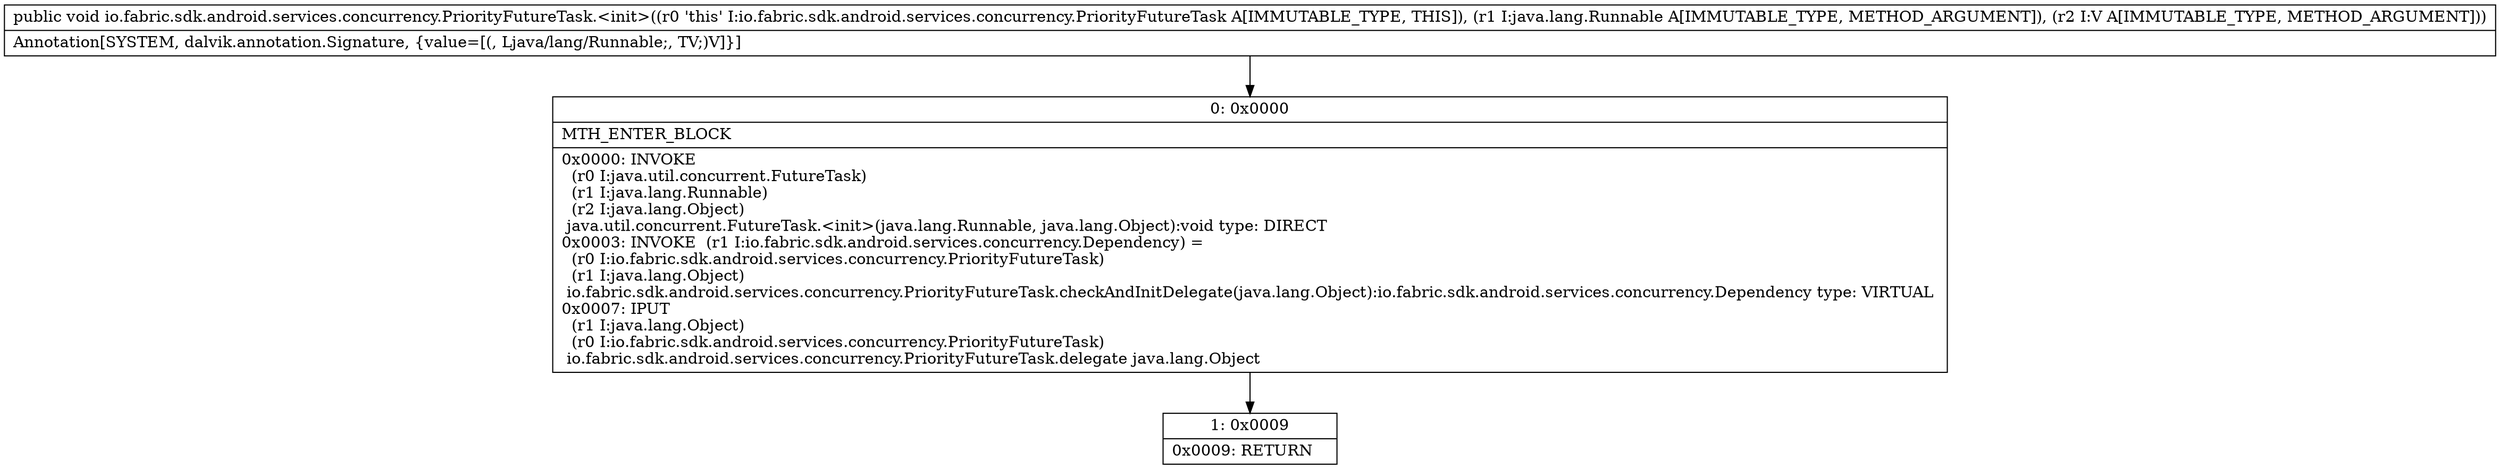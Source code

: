 digraph "CFG forio.fabric.sdk.android.services.concurrency.PriorityFutureTask.\<init\>(Ljava\/lang\/Runnable;Ljava\/lang\/Object;)V" {
Node_0 [shape=record,label="{0\:\ 0x0000|MTH_ENTER_BLOCK\l|0x0000: INVOKE  \l  (r0 I:java.util.concurrent.FutureTask)\l  (r1 I:java.lang.Runnable)\l  (r2 I:java.lang.Object)\l java.util.concurrent.FutureTask.\<init\>(java.lang.Runnable, java.lang.Object):void type: DIRECT \l0x0003: INVOKE  (r1 I:io.fabric.sdk.android.services.concurrency.Dependency) = \l  (r0 I:io.fabric.sdk.android.services.concurrency.PriorityFutureTask)\l  (r1 I:java.lang.Object)\l io.fabric.sdk.android.services.concurrency.PriorityFutureTask.checkAndInitDelegate(java.lang.Object):io.fabric.sdk.android.services.concurrency.Dependency type: VIRTUAL \l0x0007: IPUT  \l  (r1 I:java.lang.Object)\l  (r0 I:io.fabric.sdk.android.services.concurrency.PriorityFutureTask)\l io.fabric.sdk.android.services.concurrency.PriorityFutureTask.delegate java.lang.Object \l}"];
Node_1 [shape=record,label="{1\:\ 0x0009|0x0009: RETURN   \l}"];
MethodNode[shape=record,label="{public void io.fabric.sdk.android.services.concurrency.PriorityFutureTask.\<init\>((r0 'this' I:io.fabric.sdk.android.services.concurrency.PriorityFutureTask A[IMMUTABLE_TYPE, THIS]), (r1 I:java.lang.Runnable A[IMMUTABLE_TYPE, METHOD_ARGUMENT]), (r2 I:V A[IMMUTABLE_TYPE, METHOD_ARGUMENT]))  | Annotation[SYSTEM, dalvik.annotation.Signature, \{value=[(, Ljava\/lang\/Runnable;, TV;)V]\}]\l}"];
MethodNode -> Node_0;
Node_0 -> Node_1;
}

